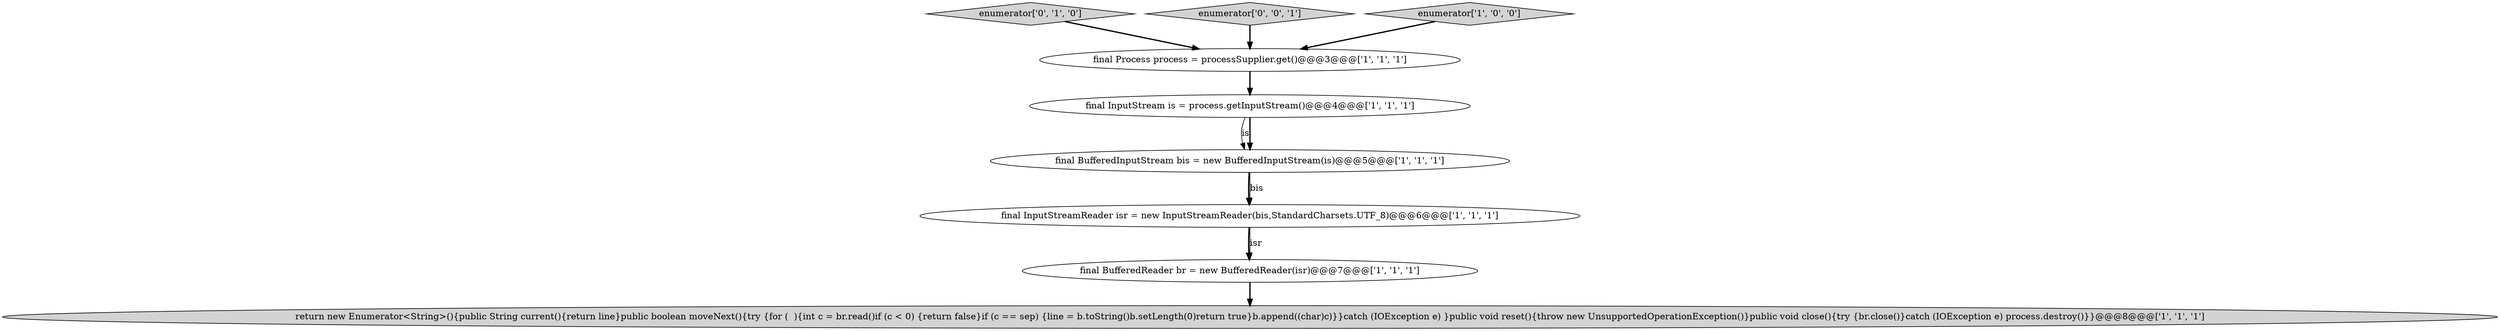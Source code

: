 digraph {
0 [style = filled, label = "final BufferedReader br = new BufferedReader(isr)@@@7@@@['1', '1', '1']", fillcolor = white, shape = ellipse image = "AAA0AAABBB1BBB"];
2 [style = filled, label = "final InputStream is = process.getInputStream()@@@4@@@['1', '1', '1']", fillcolor = white, shape = ellipse image = "AAA0AAABBB1BBB"];
6 [style = filled, label = "final BufferedInputStream bis = new BufferedInputStream(is)@@@5@@@['1', '1', '1']", fillcolor = white, shape = ellipse image = "AAA0AAABBB1BBB"];
7 [style = filled, label = "enumerator['0', '1', '0']", fillcolor = lightgray, shape = diamond image = "AAA0AAABBB2BBB"];
8 [style = filled, label = "enumerator['0', '0', '1']", fillcolor = lightgray, shape = diamond image = "AAA0AAABBB3BBB"];
3 [style = filled, label = "final InputStreamReader isr = new InputStreamReader(bis,StandardCharsets.UTF_8)@@@6@@@['1', '1', '1']", fillcolor = white, shape = ellipse image = "AAA0AAABBB1BBB"];
5 [style = filled, label = "final Process process = processSupplier.get()@@@3@@@['1', '1', '1']", fillcolor = white, shape = ellipse image = "AAA0AAABBB1BBB"];
1 [style = filled, label = "enumerator['1', '0', '0']", fillcolor = lightgray, shape = diamond image = "AAA0AAABBB1BBB"];
4 [style = filled, label = "return new Enumerator<String>(){public String current(){return line}public boolean moveNext(){try {for (  ){int c = br.read()if (c < 0) {return false}if (c == sep) {line = b.toString()b.setLength(0)return true}b.append((char)c)}}catch (IOException e) }public void reset(){throw new UnsupportedOperationException()}public void close(){try {br.close()}catch (IOException e) process.destroy()}}@@@8@@@['1', '1', '1']", fillcolor = lightgray, shape = ellipse image = "AAA0AAABBB1BBB"];
1->5 [style = bold, label=""];
6->3 [style = bold, label=""];
2->6 [style = solid, label="is"];
5->2 [style = bold, label=""];
7->5 [style = bold, label=""];
8->5 [style = bold, label=""];
0->4 [style = bold, label=""];
6->3 [style = solid, label="bis"];
2->6 [style = bold, label=""];
3->0 [style = bold, label=""];
3->0 [style = solid, label="isr"];
}
